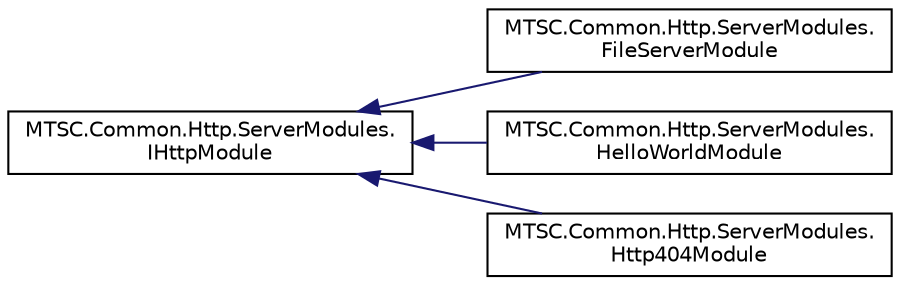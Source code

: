 digraph "Graphical Class Hierarchy"
{
 // LATEX_PDF_SIZE
  edge [fontname="Helvetica",fontsize="10",labelfontname="Helvetica",labelfontsize="10"];
  node [fontname="Helvetica",fontsize="10",shape=record];
  rankdir="LR";
  Node0 [label="MTSC.Common.Http.ServerModules.\lIHttpModule",height=0.2,width=0.4,color="black", fillcolor="white", style="filled",URL="$d8/da0/interface_m_t_s_c_1_1_common_1_1_http_1_1_server_modules_1_1_i_http_module.html",tooltip="Interface for Http modules used by the server http handler."];
  Node0 -> Node1 [dir="back",color="midnightblue",fontsize="10",style="solid",fontname="Helvetica"];
  Node1 [label="MTSC.Common.Http.ServerModules.\lFileServerModule",height=0.2,width=0.4,color="black", fillcolor="white", style="filled",URL="$d8/d56/class_m_t_s_c_1_1_common_1_1_http_1_1_server_modules_1_1_file_server_module.html",tooltip=" "];
  Node0 -> Node2 [dir="back",color="midnightblue",fontsize="10",style="solid",fontname="Helvetica"];
  Node2 [label="MTSC.Common.Http.ServerModules.\lHelloWorldModule",height=0.2,width=0.4,color="black", fillcolor="white", style="filled",URL="$d6/d98/class_m_t_s_c_1_1_common_1_1_http_1_1_server_modules_1_1_hello_world_module.html",tooltip=" "];
  Node0 -> Node3 [dir="back",color="midnightblue",fontsize="10",style="solid",fontname="Helvetica"];
  Node3 [label="MTSC.Common.Http.ServerModules.\lHttp404Module",height=0.2,width=0.4,color="black", fillcolor="white", style="filled",URL="$dc/dd3/class_m_t_s_c_1_1_common_1_1_http_1_1_server_modules_1_1_http404_module.html",tooltip="Simple module that returns status code 404."];
}
